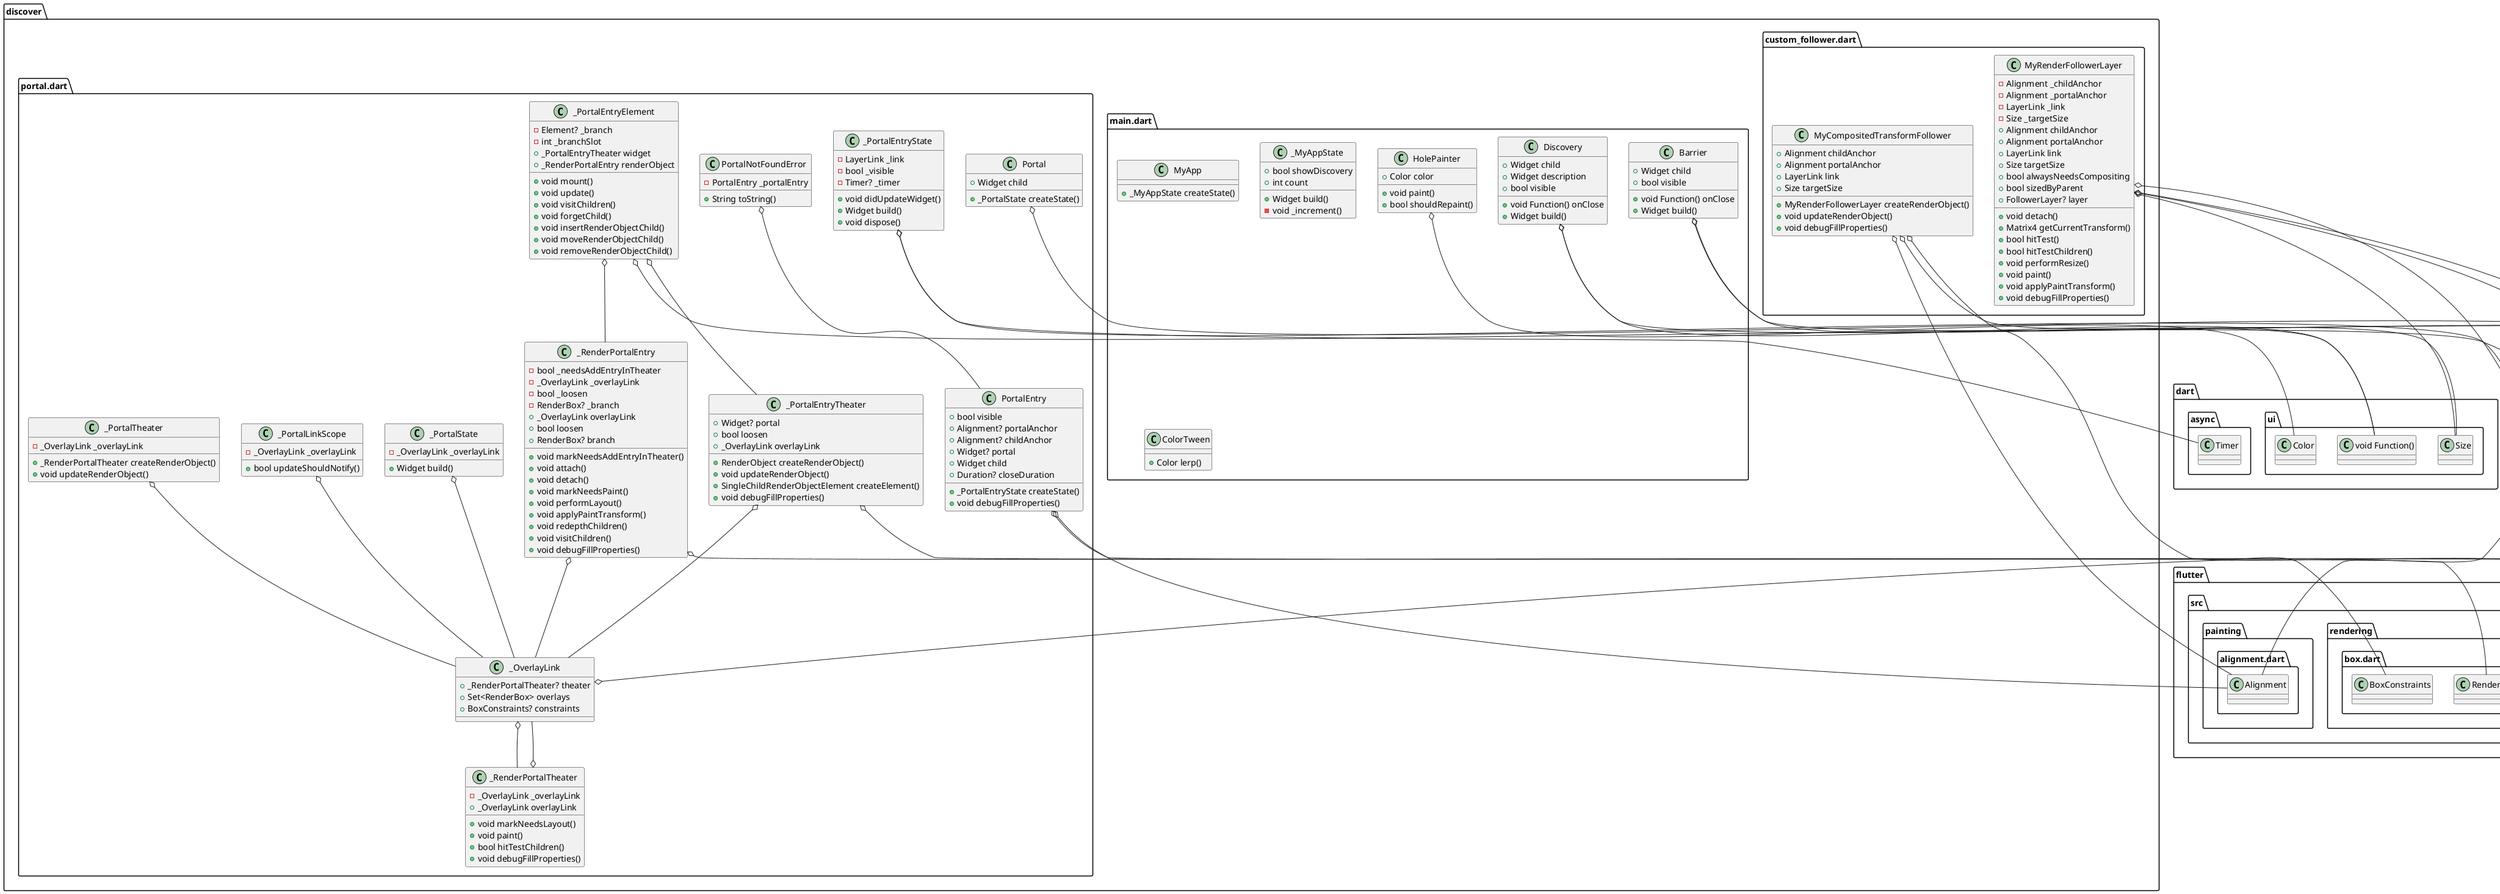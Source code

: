 @startuml
set namespaceSeparator ::

class "discover::custom_follower.dart::MyCompositedTransformFollower" {
  +Alignment childAnchor
  +Alignment portalAnchor
  +LayerLink link
  +Size targetSize
  +MyRenderFollowerLayer createRenderObject()
  +void updateRenderObject()
  +void debugFillProperties()
}

"discover::custom_follower.dart::MyCompositedTransformFollower" o-- "flutter::src::painting::alignment.dart::Alignment"
"discover::custom_follower.dart::MyCompositedTransformFollower" o-- "flutter::src::rendering::layer.dart::LayerLink"
"discover::custom_follower.dart::MyCompositedTransformFollower" o-- "dart::ui::Size"

class "discover::custom_follower.dart::MyRenderFollowerLayer" {
  -Alignment _childAnchor
  -Alignment _portalAnchor
  -LayerLink _link
  -Size _targetSize
  +Alignment childAnchor
  +Alignment portalAnchor
  +LayerLink link
  +Size targetSize
  +bool alwaysNeedsCompositing
  +bool sizedByParent
  +FollowerLayer? layer
  +void detach()
  +Matrix4 getCurrentTransform()
  +bool hitTest()
  +bool hitTestChildren()
  +void performResize()
  +void paint()
  +void applyPaintTransform()
  +void debugFillProperties()
}

"discover::custom_follower.dart::MyRenderFollowerLayer" o-- "flutter::src::painting::alignment.dart::Alignment"
"discover::custom_follower.dart::MyRenderFollowerLayer" o-- "flutter::src::rendering::layer.dart::LayerLink"
"discover::custom_follower.dart::MyRenderFollowerLayer" o-- "dart::ui::Size"
"discover::custom_follower.dart::MyRenderFollowerLayer" o-- "flutter::src::rendering::layer.dart::FollowerLayer"

class "discover::main.dart::MyApp" {
  +_MyAppState createState()
}

class "discover::main.dart::_MyAppState" {
  +bool showDiscovery
  +int count
  +Widget build()
  -void _increment()
}

class "discover::main.dart::Discovery" {
  +Widget child
  +Widget description
  +bool visible
  +void Function() onClose
  +Widget build()
}

"discover::main.dart::Discovery" o-- "flutter::src::widgets::framework.dart::Widget"
"discover::main.dart::Discovery" o-- "dart::ui::void Function()"

class "discover::main.dart::HolePainter" {
  +Color color
  +void paint()
  +bool shouldRepaint()
}

"discover::main.dart::HolePainter" o-- "dart::ui::Color"

class "discover::main.dart::Barrier" {
  +Widget child
  +void Function() onClose
  +bool visible
  +Widget build()
}

"discover::main.dart::Barrier" o-- "flutter::src::widgets::framework.dart::Widget"
"discover::main.dart::Barrier" o-- "dart::ui::void Function()"

class "discover::main.dart::ColorTween" {
  +Color lerp()
}

class "discover::portal.dart::Portal" {
  +Widget child
  +_PortalState createState()
}

"discover::portal.dart::Portal" o-- "flutter::src::widgets::framework.dart::Widget"

class "discover::portal.dart::_PortalState" {
  -_OverlayLink _overlayLink
  +Widget build()
}

"discover::portal.dart::_PortalState" o-- "discover::portal.dart::_OverlayLink"

class "discover::portal.dart::_OverlayLink" {
  +_RenderPortalTheater? theater
  +Set<RenderBox> overlays
  +BoxConstraints? constraints
}

"discover::portal.dart::_OverlayLink" o-- "discover::portal.dart::_RenderPortalTheater"
"discover::portal.dart::_OverlayLink" o-- "flutter::src::rendering::box.dart::BoxConstraints"

class "discover::portal.dart::_PortalLinkScope" {
  -_OverlayLink _overlayLink
  +bool updateShouldNotify()
}

"discover::portal.dart::_PortalLinkScope" o-- "discover::portal.dart::_OverlayLink"

class "discover::portal.dart::_PortalTheater" {
  -_OverlayLink _overlayLink
  +_RenderPortalTheater createRenderObject()
  +void updateRenderObject()
}

"discover::portal.dart::_PortalTheater" o-- "discover::portal.dart::_OverlayLink"

class "discover::portal.dart::_RenderPortalTheater" {
  -_OverlayLink _overlayLink
  +_OverlayLink overlayLink
  +void markNeedsLayout()
  +void paint()
  +bool hitTestChildren()
  +void debugFillProperties()
}

"discover::portal.dart::_RenderPortalTheater" o-- "discover::portal.dart::_OverlayLink"

class "discover::portal.dart::PortalEntry" {
  +bool visible
  +Alignment? portalAnchor
  +Alignment? childAnchor
  +Widget? portal
  +Widget child
  +Duration? closeDuration
  +_PortalEntryState createState()
  +void debugFillProperties()
}

"discover::portal.dart::PortalEntry" o-- "flutter::src::painting::alignment.dart::Alignment"
"discover::portal.dart::PortalEntry" o-- "flutter::src::widgets::framework.dart::Widget"

class "discover::portal.dart::_PortalEntryState" {
  -LayerLink _link
  -bool _visible
  -Timer? _timer
  +void didUpdateWidget()
  +Widget build()
  +void dispose()
}

"discover::portal.dart::_PortalEntryState" o-- "flutter::src::rendering::layer.dart::LayerLink"
"discover::portal.dart::_PortalEntryState" o-- "dart::async::Timer"

class "discover::portal.dart::_PortalEntryTheater" {
  +Widget? portal
  +bool loosen
  +_OverlayLink overlayLink
  +RenderObject createRenderObject()
  +void updateRenderObject()
  +SingleChildRenderObjectElement createElement()
  +void debugFillProperties()
}

"discover::portal.dart::_PortalEntryTheater" o-- "flutter::src::widgets::framework.dart::Widget"
"discover::portal.dart::_PortalEntryTheater" o-- "discover::portal.dart::_OverlayLink"

class "discover::portal.dart::_RenderPortalEntry" {
  -bool _needsAddEntryInTheater
  -_OverlayLink _overlayLink
  -bool _loosen
  -RenderBox? _branch
  +_OverlayLink overlayLink
  +bool loosen
  +RenderBox? branch
  +void markNeedsAddEntryInTheater()
  +void attach()
  +void detach()
  +void markNeedsPaint()
  +void performLayout()
  +void applyPaintTransform()
  +void redepthChildren()
  +void visitChildren()
  +void debugFillProperties()
}

"discover::portal.dart::_RenderPortalEntry" o-- "discover::portal.dart::_OverlayLink"
"discover::portal.dart::_RenderPortalEntry" o-- "flutter::src::rendering::box.dart::RenderBox"

class "discover::portal.dart::_PortalEntryElement" {
  -Element? _branch
  -int _branchSlot
  +_PortalEntryTheater widget
  +_RenderPortalEntry renderObject
  +void mount()
  +void update()
  +void visitChildren()
  +void forgetChild()
  +void insertRenderObjectChild()
  +void moveRenderObjectChild()
  +void removeRenderObjectChild()
}

"discover::portal.dart::_PortalEntryElement" o-- "flutter::src::widgets::framework.dart::Element"
"discover::portal.dart::_PortalEntryElement" o-- "discover::portal.dart::_PortalEntryTheater"
"discover::portal.dart::_PortalEntryElement" o-- "discover::portal.dart::_RenderPortalEntry"

class "discover::portal.dart::PortalNotFoundError" {
  -PortalEntry _portalEntry
  +String toString()
}

"discover::portal.dart::PortalNotFoundError" o-- "discover::portal.dart::PortalEntry"


@enduml